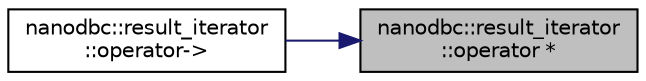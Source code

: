 digraph "nanodbc::result_iterator::operator *"
{
 // LATEX_PDF_SIZE
  edge [fontname="Helvetica",fontsize="10",labelfontname="Helvetica",labelfontsize="10"];
  node [fontname="Helvetica",fontsize="10",shape=record];
  rankdir="RL";
  Node5 [label="nanodbc::result_iterator\l::operator *",height=0.2,width=0.4,color="black", fillcolor="grey75", style="filled", fontcolor="black",tooltip="Dereference."];
  Node5 -> Node6 [dir="back",color="midnightblue",fontsize="10",style="solid",fontname="Helvetica"];
  Node6 [label="nanodbc::result_iterator\l::operator-\>",height=0.2,width=0.4,color="black", fillcolor="white", style="filled",URL="$classnanodbc_1_1result__iterator.html#a4f6eafe2226e141383d4461fa5de2746",tooltip="Access through dereference."];
}
